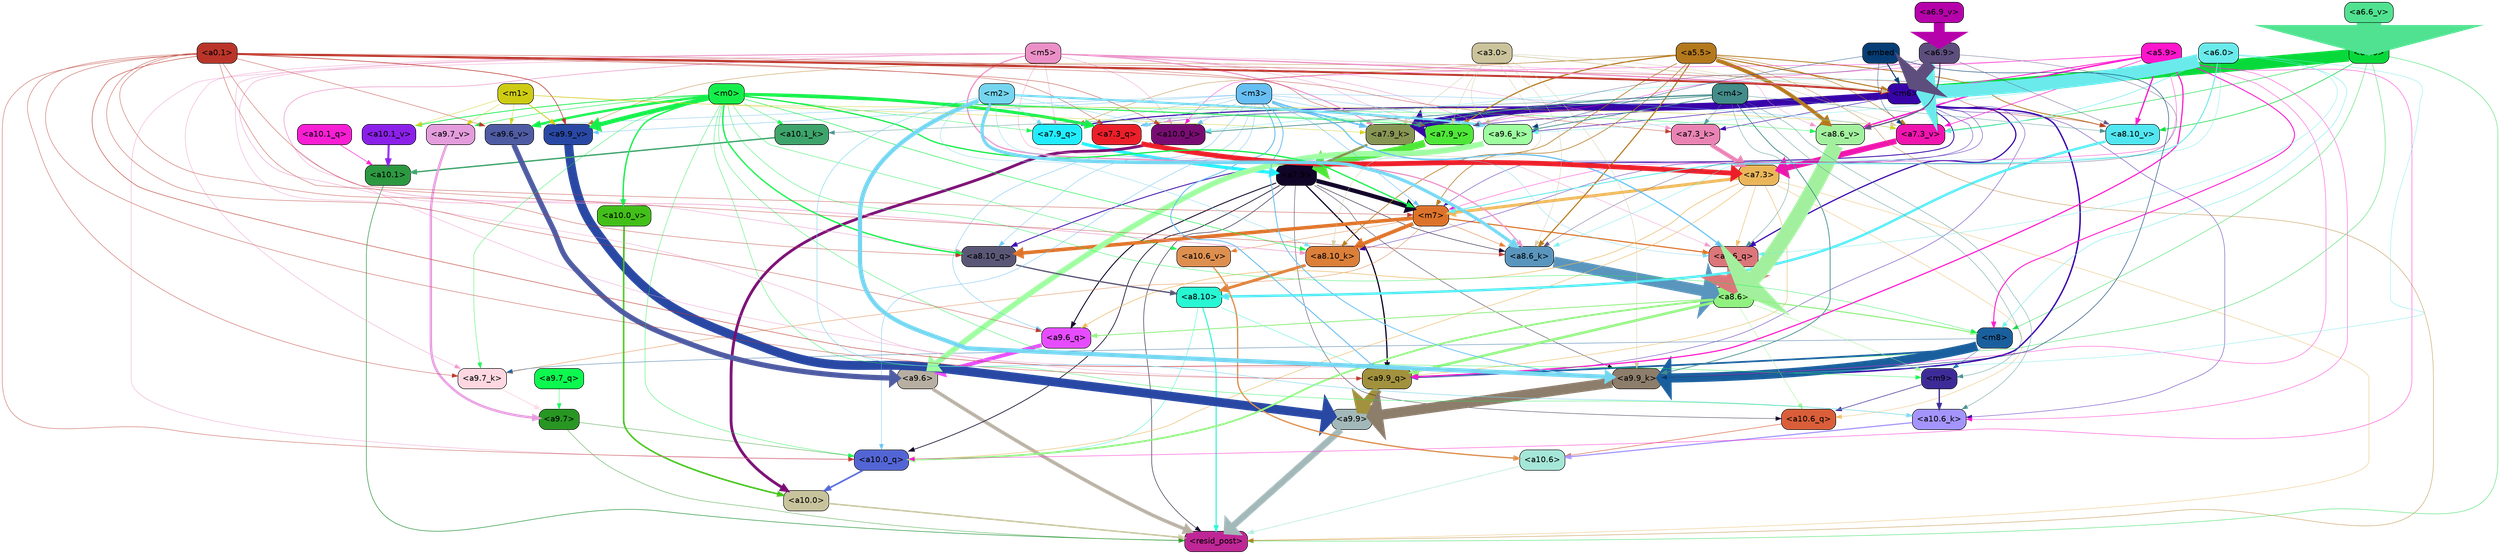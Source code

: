 strict digraph "" {
	graph [bgcolor=transparent,
		layout=dot,
		overlap=false,
		splines=true
	];
	"<a10.6>"	[color=black,
		fillcolor="#a4e6d7",
		fontname=Helvetica,
		shape=box,
		style="filled, rounded"];
	"<resid_post>"	[color=black,
		fillcolor="#be2795",
		fontname=Helvetica,
		shape=box,
		style="filled, rounded"];
	"<a10.6>" -> "<resid_post>"	[color="#a4e6d7",
		penwidth=0.9498605728149414];
	"<a10.1>"	[color=black,
		fillcolor="#2c9840",
		fontname=Helvetica,
		shape=box,
		style="filled, rounded"];
	"<a10.1>" -> "<resid_post>"	[color="#2c9840",
		penwidth=1.0084514617919922];
	"<a10.0>"	[color=black,
		fillcolor="#c7c49d",
		fontname=Helvetica,
		shape=box,
		style="filled, rounded"];
	"<a10.0>" -> "<resid_post>"	[color="#c7c49d",
		penwidth=2.5814952850341797];
	"<a9.9>"	[color=black,
		fillcolor="#a2b8b9",
		fontname=Helvetica,
		shape=box,
		style="filled, rounded"];
	"<a9.9>" -> "<resid_post>"	[color="#a2b8b9",
		penwidth=11.610888481140137];
	"<a9.7>"	[color=black,
		fillcolor="#289622",
		fontname=Helvetica,
		shape=box,
		style="filled, rounded"];
	"<a9.7>" -> "<resid_post>"	[color="#289622",
		penwidth=0.6];
	"<a10.0_q>"	[color=black,
		fillcolor="#5365d5",
		fontname=Helvetica,
		shape=box,
		style="filled, rounded"];
	"<a9.7>" -> "<a10.0_q>"	[color="#289622",
		penwidth=0.6];
	"<a9.6>"	[color=black,
		fillcolor="#b7afa2",
		fontname=Helvetica,
		shape=box,
		style="filled, rounded"];
	"<a9.6>" -> "<resid_post>"	[color="#b7afa2",
		penwidth=6.121421813964844];
	"<a8.10>"	[color=black,
		fillcolor="#27f7d2",
		fontname=Helvetica,
		shape=box,
		style="filled, rounded"];
	"<a8.10>" -> "<resid_post>"	[color="#27f7d2",
		penwidth=1.7841739654541016];
	"<a8.10>" -> "<a10.0_q>"	[color="#27f7d2",
		penwidth=0.6612663269042969];
	"<a9.9_q>"	[color=black,
		fillcolor="#a2913d",
		fontname=Helvetica,
		shape=box,
		style="filled, rounded"];
	"<a8.10>" -> "<a9.9_q>"	[color="#27f7d2",
		penwidth=0.6];
	"<a7.9>"	[color=black,
		fillcolor="#100427",
		fontname=Helvetica,
		shape=box,
		style="filled, rounded"];
	"<a7.9>" -> "<resid_post>"	[color="#100427",
		penwidth=0.8109169006347656];
	"<a10.6_q>"	[color=black,
		fillcolor="#d95e39",
		fontname=Helvetica,
		shape=box,
		style="filled, rounded"];
	"<a7.9>" -> "<a10.6_q>"	[color="#100427",
		penwidth=0.6];
	"<a7.9>" -> "<a10.0_q>"	[color="#100427",
		penwidth=1.19378662109375];
	"<m7>"	[color=black,
		fillcolor="#dd732a",
		fontname=Helvetica,
		shape=box,
		style="filled, rounded"];
	"<a7.9>" -> "<m7>"	[color="#100427",
		penwidth=7.3899383544921875];
	"<a7.9>" -> "<a9.9_q>"	[color="#100427",
		penwidth=2.1764984130859375];
	"<a9.6_q>"	[color=black,
		fillcolor="#e54cff",
		fontname=Helvetica,
		shape=box,
		style="filled, rounded"];
	"<a7.9>" -> "<a9.6_q>"	[color="#100427",
		penwidth=1.6184196472167969];
	"<a9.9_k>"	[color=black,
		fillcolor="#8d7d6b",
		fontname=Helvetica,
		shape=box,
		style="filled, rounded"];
	"<a7.9>" -> "<a9.9_k>"	[color="#100427",
		penwidth=0.6];
	"<a8.6_k>"	[color=black,
		fillcolor="#5a95bd",
		fontname=Helvetica,
		shape=box,
		style="filled, rounded"];
	"<a7.9>" -> "<a8.6_k>"	[color="#100427",
		penwidth=0.7570610046386719];
	"<a7.3>"	[color=black,
		fillcolor="#ebb65a",
		fontname=Helvetica,
		shape=box,
		style="filled, rounded"];
	"<a7.3>" -> "<resid_post>"	[color="#ebb65a",
		penwidth=0.6];
	"<a7.3>" -> "<a10.6_q>"	[color="#ebb65a",
		penwidth=0.6];
	"<a7.3>" -> "<a10.0_q>"	[color="#ebb65a",
		penwidth=0.8208656311035156];
	"<a7.3>" -> "<m7>"	[color="#ebb65a",
		penwidth=5.189311981201172];
	"<a7.3>" -> "<a9.9_q>"	[color="#ebb65a",
		penwidth=0.8119163513183594];
	"<a7.3>" -> "<a9.6_q>"	[color="#ebb65a",
		penwidth=0.9649925231933594];
	"<a8.6_q>"	[color=black,
		fillcolor="#db767a",
		fontname=Helvetica,
		shape=box,
		style="filled, rounded"];
	"<a7.3>" -> "<a8.6_q>"	[color="#ebb65a",
		penwidth=0.7801322937011719];
	"<a6.6>"	[color=black,
		fillcolor="#08d93a",
		fontname=Helvetica,
		shape=box,
		style="filled, rounded"];
	"<a6.6>" -> "<resid_post>"	[color="#08d93a",
		penwidth=0.6];
	"<m6>"	[color=black,
		fillcolor="#3704a8",
		fontname=Helvetica,
		shape=box,
		style="filled, rounded"];
	"<a6.6>" -> "<m6>"	[color="#08d93a",
		penwidth=21.6163272857666];
	"<m8>"	[color=black,
		fillcolor="#1a5f9d",
		fontname=Helvetica,
		shape=box,
		style="filled, rounded"];
	"<a6.6>" -> "<m8>"	[color="#08d93a",
		penwidth=0.6];
	"<a6.6>" -> "<a9.9_q>"	[color="#08d93a",
		penwidth=0.6];
	"<a8.10_v>"	[color=black,
		fillcolor="#52e6f0",
		fontname=Helvetica,
		shape=box,
		style="filled, rounded"];
	"<a6.6>" -> "<a8.10_v>"	[color="#08d93a",
		penwidth=1.0661506652832031];
	"<a7.3_v>"	[color=black,
		fillcolor="#ef15ae",
		fontname=Helvetica,
		shape=box,
		style="filled, rounded"];
	"<a6.6>" -> "<a7.3_v>"	[color="#08d93a",
		penwidth=0.8506813049316406];
	"<a5.5>"	[color=black,
		fillcolor="#b4781d",
		fontname=Helvetica,
		shape=box,
		style="filled, rounded"];
	"<a5.5>" -> "<resid_post>"	[color="#b4781d",
		penwidth=0.6];
	"<a5.5>" -> "<m6>"	[color="#b4781d",
		penwidth=1.8430671691894531];
	"<a5.5>" -> "<m7>"	[color="#b4781d",
		penwidth=1.0865592956542969];
	"<a9.9_v>"	[color=black,
		fillcolor="#2848a4",
		fontname=Helvetica,
		shape=box,
		style="filled, rounded"];
	"<a5.5>" -> "<a9.9_v>"	[color="#b4781d",
		penwidth=0.6];
	"<a8.10_k>"	[color=black,
		fillcolor="#db7f39",
		fontname=Helvetica,
		shape=box,
		style="filled, rounded"];
	"<a5.5>" -> "<a8.10_k>"	[color="#b4781d",
		penwidth=1.1390800476074219];
	"<a5.5>" -> "<a8.6_k>"	[color="#b4781d",
		penwidth=2.00030517578125];
	"<a5.5>" -> "<a8.10_v>"	[color="#b4781d",
		penwidth=1.4206085205078125];
	"<a8.6_v>"	[color=black,
		fillcolor="#a2f09e",
		fontname=Helvetica,
		shape=box,
		style="filled, rounded"];
	"<a5.5>" -> "<a8.6_v>"	[color="#b4781d",
		penwidth=6.534294128417969];
	"<a7.9_q>"	[color=black,
		fillcolor="#22edff",
		fontname=Helvetica,
		shape=box,
		style="filled, rounded"];
	"<a5.5>" -> "<a7.9_q>"	[color="#b4781d",
		penwidth=0.6];
	"<a7.9_v>"	[color=black,
		fillcolor="#4ee738",
		fontname=Helvetica,
		shape=box,
		style="filled, rounded"];
	"<a5.5>" -> "<a7.9_v>"	[color="#b4781d",
		penwidth=2.0819549560546875];
	"<a5.5>" -> "<a7.3_v>"	[color="#b4781d",
		penwidth=0.8107681274414062];
	"<a10.6_q>" -> "<a10.6>"	[color="#d95e39",
		penwidth=0.9244728088378906];
	"<a10.1_q>"	[color=black,
		fillcolor="#f81ed3",
		fontname=Helvetica,
		shape=box,
		style="filled, rounded"];
	"<a10.1_q>" -> "<a10.1>"	[color="#f81ed3",
		penwidth=0.9268798828125];
	"<a10.0_q>" -> "<a10.0>"	[color="#5365d5",
		penwidth=2.905670166015625];
	"<a10.6_k>"	[color=black,
		fillcolor="#a494fe",
		fontname=Helvetica,
		shape=box,
		style="filled, rounded"];
	"<a10.6_k>" -> "<a10.6>"	[color="#a494fe",
		penwidth=2.0319366455078125];
	"<a10.1_k>"	[color=black,
		fillcolor="#3da46b",
		fontname=Helvetica,
		shape=box,
		style="filled, rounded"];
	"<a10.1_k>" -> "<a10.1>"	[color="#3da46b",
		penwidth=2.4037628173828125];
	"<a10.0_k>"	[color=black,
		fillcolor="#780c72",
		fontname=Helvetica,
		shape=box,
		style="filled, rounded"];
	"<a10.0_k>" -> "<a10.0>"	[color="#780c72",
		penwidth=4.9319305419921875];
	"<a10.6_v>"	[color=black,
		fillcolor="#dd8f4f",
		fontname=Helvetica,
		shape=box,
		style="filled, rounded"];
	"<a10.6_v>" -> "<a10.6>"	[color="#dd8f4f",
		penwidth=2.290935516357422];
	"<a10.1_v>"	[color=black,
		fillcolor="#8b20e9",
		fontname=Helvetica,
		shape=box,
		style="filled, rounded"];
	"<a10.1_v>" -> "<a10.1>"	[color="#8b20e9",
		penwidth=3.6398468017578125];
	"<a10.0_v>"	[color=black,
		fillcolor="#42bf18",
		fontname=Helvetica,
		shape=box,
		style="filled, rounded"];
	"<a10.0_v>" -> "<a10.0>"	[color="#42bf18",
		penwidth=2.7666168212890625];
	"<m9>"	[color=black,
		fillcolor="#3d2c98",
		fontname=Helvetica,
		shape=box,
		style="filled, rounded"];
	"<m9>" -> "<a10.6_q>"	[color="#3d2c98",
		penwidth=1.0384025573730469];
	"<m9>" -> "<a10.6_k>"	[color="#3d2c98",
		penwidth=2.371124267578125];
	"<a8.6>"	[color=black,
		fillcolor="#90f180",
		fontname=Helvetica,
		shape=box,
		style="filled, rounded"];
	"<a8.6>" -> "<a10.6_q>"	[color="#90f180",
		penwidth=0.6];
	"<a8.6>" -> "<a10.0_q>"	[color="#90f180",
		penwidth=3.1841888427734375];
	"<a8.6>" -> "<m9>"	[color="#90f180",
		penwidth=0.6];
	"<a8.6>" -> "<m8>"	[color="#90f180",
		penwidth=1.972564697265625];
	"<a8.6>" -> "<a9.9_q>"	[color="#90f180",
		penwidth=4.482503890991211];
	"<a8.6>" -> "<a9.6_q>"	[color="#90f180",
		penwidth=1.515838623046875];
	"<m5>"	[color=black,
		fillcolor="#eb90c7",
		fontname=Helvetica,
		shape=box,
		style="filled, rounded"];
	"<m5>" -> "<a10.0_q>"	[color="#eb90c7",
		penwidth=0.6];
	"<m5>" -> "<a10.0_k>"	[color="#eb90c7",
		penwidth=0.6];
	"<m5>" -> "<m6>"	[color="#eb90c7",
		penwidth=2.143606185913086];
	"<m5>" -> "<a9.9_q>"	[color="#eb90c7",
		penwidth=0.6];
	"<m5>" -> "<a9.9_k>"	[color="#eb90c7",
		penwidth=0.6];
	"<a9.7_k>"	[color=black,
		fillcolor="#fed7e0",
		fontname=Helvetica,
		shape=box,
		style="filled, rounded"];
	"<m5>" -> "<a9.7_k>"	[color="#eb90c7",
		penwidth=0.6];
	"<a9.6_k>"	[color=black,
		fillcolor="#9efea0",
		fontname=Helvetica,
		shape=box,
		style="filled, rounded"];
	"<m5>" -> "<a9.6_k>"	[color="#eb90c7",
		penwidth=0.7197036743164062];
	"<a8.10_q>"	[color=black,
		fillcolor="#5a5776",
		fontname=Helvetica,
		shape=box,
		style="filled, rounded"];
	"<m5>" -> "<a8.10_q>"	[color="#eb90c7",
		penwidth=0.7198371887207031];
	"<m5>" -> "<a8.6_q>"	[color="#eb90c7",
		penwidth=0.6];
	"<m5>" -> "<a8.10_k>"	[color="#eb90c7",
		penwidth=0.9238471984863281];
	"<m5>" -> "<a8.6_k>"	[color="#eb90c7",
		penwidth=2.1219520568847656];
	"<m5>" -> "<a8.6_v>"	[color="#eb90c7",
		penwidth=0.6];
	"<m5>" -> "<a7.9_q>"	[color="#eb90c7",
		penwidth=0.6];
	"<a7.9_k>"	[color=black,
		fillcolor="#869553",
		fontname=Helvetica,
		shape=box,
		style="filled, rounded"];
	"<m5>" -> "<a7.9_k>"	[color="#eb90c7",
		penwidth=1.7779998779296875];
	"<a7.3_k>"	[color=black,
		fillcolor="#e983b4",
		fontname=Helvetica,
		shape=box,
		style="filled, rounded"];
	"<m5>" -> "<a7.3_k>"	[color="#eb90c7",
		penwidth=0.6];
	"<m5>" -> "<a7.9_v>"	[color="#eb90c7",
		penwidth=0.6];
	"<a5.9>"	[color=black,
		fillcolor="#ff16cc",
		fontname=Helvetica,
		shape=box,
		style="filled, rounded"];
	"<a5.9>" -> "<a10.0_q>"	[color="#ff16cc",
		penwidth=0.6463394165039062];
	"<a5.9>" -> "<a10.6_k>"	[color="#ff16cc",
		penwidth=0.6];
	"<a5.9>" -> "<a10.0_k>"	[color="#ff16cc",
		penwidth=0.6];
	"<a5.9>" -> "<m6>"	[color="#ff16cc",
		penwidth=1.4513568878173828];
	"<a5.9>" -> "<m7>"	[color="#ff16cc",
		penwidth=0.6];
	"<a5.9>" -> "<m8>"	[color="#ff16cc",
		penwidth=1.6550712585449219];
	"<a5.9>" -> "<a9.9_q>"	[color="#ff16cc",
		penwidth=2.019031524658203];
	"<a5.9>" -> "<a9.9_k>"	[color="#ff16cc",
		penwidth=0.6];
	"<a5.9>" -> "<a8.10_v>"	[color="#ff16cc",
		penwidth=2.2765426635742188];
	"<a5.9>" -> "<a8.6_v>"	[color="#ff16cc",
		penwidth=2.4934005737304688];
	"<a5.9>" -> "<a7.9_v>"	[color="#ff16cc",
		penwidth=0.6];
	"<a5.9>" -> "<a7.3_v>"	[color="#ff16cc",
		penwidth=0.9861984252929688];
	"<m3>"	[color=black,
		fillcolor="#66bef2",
		fontname=Helvetica,
		shape=box,
		style="filled, rounded"];
	"<m3>" -> "<a10.0_q>"	[color="#66bef2",
		penwidth=0.6597442626953125];
	"<m3>" -> "<a10.0_k>"	[color="#66bef2",
		penwidth=0.6506614685058594];
	"<m3>" -> "<m7>"	[color="#66bef2",
		penwidth=0.7659339904785156];
	"<m3>" -> "<a9.9_q>"	[color="#66bef2",
		penwidth=1.6276321411132812];
	"<m3>" -> "<a9.6_q>"	[color="#66bef2",
		penwidth=0.6724472045898438];
	"<m3>" -> "<a9.9_k>"	[color="#66bef2",
		penwidth=1.4574642181396484];
	"<m3>" -> "<a9.6_k>"	[color="#66bef2",
		penwidth=0.6];
	"<m3>" -> "<a9.9_v>"	[color="#66bef2",
		penwidth=0.6589469909667969];
	"<a9.6_v>"	[color=black,
		fillcolor="#4f5ba2",
		fontname=Helvetica,
		shape=box,
		style="filled, rounded"];
	"<m3>" -> "<a9.6_v>"	[color="#66bef2",
		penwidth=0.6];
	"<m3>" -> "<a8.10_q>"	[color="#66bef2",
		penwidth=0.6];
	"<m3>" -> "<a8.6_q>"	[color="#66bef2",
		penwidth=2.1676406860351562];
	"<m3>" -> "<a7.9_q>"	[color="#66bef2",
		penwidth=0.6];
	"<a7.3_q>"	[color=black,
		fillcolor="#eb1f29",
		fontname=Helvetica,
		shape=box,
		style="filled, rounded"];
	"<m3>" -> "<a7.3_q>"	[color="#66bef2",
		penwidth=0.6];
	"<m3>" -> "<a7.9_k>"	[color="#66bef2",
		penwidth=2.978912353515625];
	"<m3>" -> "<a7.9_v>"	[color="#66bef2",
		penwidth=0.6];
	"<m3>" -> "<a7.3_v>"	[color="#66bef2",
		penwidth=0.6];
	"<m0>"	[color=black,
		fillcolor="#15ee4a",
		fontname=Helvetica,
		shape=box,
		style="filled, rounded"];
	"<m0>" -> "<a10.0_q>"	[color="#15ee4a",
		penwidth=0.6];
	"<m0>" -> "<a10.6_k>"	[color="#15ee4a",
		penwidth=0.6];
	"<m0>" -> "<a10.1_k>"	[color="#15ee4a",
		penwidth=0.6];
	"<m0>" -> "<a10.6_v>"	[color="#15ee4a",
		penwidth=0.6];
	"<m0>" -> "<a10.1_v>"	[color="#15ee4a",
		penwidth=1.3360328674316406];
	"<m0>" -> "<a10.0_v>"	[color="#15ee4a",
		penwidth=2.4083595275878906];
	"<m0>" -> "<m9>"	[color="#15ee4a",
		penwidth=0.6];
	"<m0>" -> "<m7>"	[color="#15ee4a",
		penwidth=2.224945068359375];
	"<m0>" -> "<m8>"	[color="#15ee4a",
		penwidth=0.6];
	"<m0>" -> "<a9.7_k>"	[color="#15ee4a",
		penwidth=0.6];
	"<m0>" -> "<a9.6_k>"	[color="#15ee4a",
		penwidth=0.6];
	"<m0>" -> "<a9.9_v>"	[color="#15ee4a",
		penwidth=7.537467956542969];
	"<a9.7_v>"	[color=black,
		fillcolor="#e39cdc",
		fontname=Helvetica,
		shape=box,
		style="filled, rounded"];
	"<m0>" -> "<a9.7_v>"	[color="#15ee4a",
		penwidth=0.8575286865234375];
	"<m0>" -> "<a9.6_v>"	[color="#15ee4a",
		penwidth=4.1688385009765625];
	"<m0>" -> "<a8.10_q>"	[color="#15ee4a",
		penwidth=2.3761940002441406];
	"<m0>" -> "<a8.10_k>"	[color="#15ee4a",
		penwidth=0.9220962524414062];
	"<m0>" -> "<a8.6_v>"	[color="#15ee4a",
		penwidth=0.6];
	"<m0>" -> "<a7.9_q>"	[color="#15ee4a",
		penwidth=0.6];
	"<m0>" -> "<a7.3_q>"	[color="#15ee4a",
		penwidth=5.264301300048828];
	"<m0>" -> "<a7.9_v>"	[color="#15ee4a",
		penwidth=1.2114486694335938];
	"<a0.1>"	[color=black,
		fillcolor="#ba3429",
		fontname=Helvetica,
		shape=box,
		style="filled, rounded"];
	"<a0.1>" -> "<a10.0_q>"	[color="#ba3429",
		penwidth=0.6];
	"<a0.1>" -> "<a10.0_k>"	[color="#ba3429",
		penwidth=0.6768684387207031];
	"<a0.1>" -> "<m6>"	[color="#ba3429",
		penwidth=3.4290084838867188];
	"<a0.1>" -> "<m7>"	[color="#ba3429",
		penwidth=0.6];
	"<a0.1>" -> "<a9.9_q>"	[color="#ba3429",
		penwidth=0.6];
	"<a0.1>" -> "<a9.6_q>"	[color="#ba3429",
		penwidth=0.6];
	"<a0.1>" -> "<a9.9_k>"	[color="#ba3429",
		penwidth=0.81341552734375];
	"<a0.1>" -> "<a9.7_k>"	[color="#ba3429",
		penwidth=0.6];
	"<a0.1>" -> "<a9.9_v>"	[color="#ba3429",
		penwidth=1.062591552734375];
	"<a0.1>" -> "<a9.6_v>"	[color="#ba3429",
		penwidth=0.6];
	"<a0.1>" -> "<a8.10_q>"	[color="#ba3429",
		penwidth=0.6];
	"<a0.1>" -> "<a8.6_k>"	[color="#ba3429",
		penwidth=0.6];
	"<a0.1>" -> "<a8.10_v>"	[color="#ba3429",
		penwidth=0.6];
	"<a0.1>" -> "<a7.3_q>"	[color="#ba3429",
		penwidth=0.6];
	"<a0.1>" -> "<a7.3_k>"	[color="#ba3429",
		penwidth=0.6];
	"<a0.1>" -> "<a7.9_v>"	[color="#ba3429",
		penwidth=0.6];
	"<m6>" -> "<a10.6_k>"	[color="#3704a8",
		penwidth=0.6];
	"<m6>" -> "<m7>"	[color="#3704a8",
		penwidth=0.6];
	"<m6>" -> "<a9.9_q>"	[color="#3704a8",
		penwidth=0.6];
	"<m6>" -> "<a9.9_k>"	[color="#3704a8",
		penwidth=2.533975601196289];
	"<m6>" -> "<a9.6_k>"	[color="#3704a8",
		penwidth=0.9471282958984375];
	"<m6>" -> "<a8.10_q>"	[color="#3704a8",
		penwidth=1.4854621887207031];
	"<m6>" -> "<a8.6_q>"	[color="#3704a8",
		penwidth=2.0796165466308594];
	"<m6>" -> "<a8.10_k>"	[color="#3704a8",
		penwidth=0.6];
	"<m6>" -> "<a7.9_q>"	[color="#3704a8",
		penwidth=1.9016571044921875];
	"<m6>" -> "<a7.3_q>"	[color="#3704a8",
		penwidth=0.6];
	"<m6>" -> "<a7.9_k>"	[color="#3704a8",
		penwidth=12.277053833007812];
	"<m6>" -> "<a7.3_k>"	[color="#3704a8",
		penwidth=0.8951148986816406];
	"<m6>" -> "<a7.9_v>"	[color="#3704a8",
		penwidth=0.8897933959960938];
	"<m4>"	[color=black,
		fillcolor="#428c8a",
		fontname=Helvetica,
		shape=box,
		style="filled, rounded"];
	"<m4>" -> "<a10.6_k>"	[color="#428c8a",
		penwidth=0.6];
	"<m4>" -> "<a10.1_k>"	[color="#428c8a",
		penwidth=0.6];
	"<m4>" -> "<a10.0_k>"	[color="#428c8a",
		penwidth=1.230804443359375];
	"<m4>" -> "<m9>"	[color="#428c8a",
		penwidth=0.6];
	"<m4>" -> "<a9.9_k>"	[color="#428c8a",
		penwidth=1.3186264038085938];
	"<m4>" -> "<a9.6_k>"	[color="#428c8a",
		penwidth=1.3722038269042969];
	"<m4>" -> "<a8.6_q>"	[color="#428c8a",
		penwidth=0.6];
	"<m4>" -> "<a8.10_v>"	[color="#428c8a",
		penwidth=0.6];
	"<m4>" -> "<a7.9_k>"	[color="#428c8a",
		penwidth=1.5913276672363281];
	"<m4>" -> "<a7.3_k>"	[color="#428c8a",
		penwidth=0.6];
	"<m2>"	[color=black,
		fillcolor="#75d5ef",
		fontname=Helvetica,
		shape=box,
		style="filled, rounded"];
	"<m2>" -> "<a10.6_k>"	[color="#75d5ef",
		penwidth=0.8380241394042969];
	"<m2>" -> "<a10.0_k>"	[color="#75d5ef",
		penwidth=0.6622200012207031];
	"<m2>" -> "<a9.9_k>"	[color="#75d5ef",
		penwidth=7.476325988769531];
	"<m2>" -> "<a9.6_k>"	[color="#75d5ef",
		penwidth=3.761505126953125];
	"<m2>" -> "<a8.6_q>"	[color="#75d5ef",
		penwidth=0.6];
	"<m2>" -> "<a8.10_k>"	[color="#75d5ef",
		penwidth=0.6];
	"<m2>" -> "<a8.6_k>"	[color="#75d5ef",
		penwidth=5.699577331542969];
	"<m2>" -> "<a7.9_q>"	[color="#75d5ef",
		penwidth=0.6];
	"<a6.0>"	[color=black,
		fillcolor="#6aeaeb",
		fontname=Helvetica,
		shape=box,
		style="filled, rounded"];
	"<a6.0>" -> "<a10.0_k>"	[color="#6aeaeb",
		penwidth=0.6];
	"<a6.0>" -> "<m6>"	[color="#6aeaeb",
		penwidth=23.31447410583496];
	"<a6.0>" -> "<m7>"	[color="#6aeaeb",
		penwidth=1.694061279296875];
	"<a6.0>" -> "<m8>"	[color="#6aeaeb",
		penwidth=0.7418403625488281];
	"<a6.0>" -> "<a9.9_k>"	[color="#6aeaeb",
		penwidth=0.6];
	"<a6.0>" -> "<a9.6_k>"	[color="#6aeaeb",
		penwidth=0.6];
	"<a6.0>" -> "<a8.6_q>"	[color="#6aeaeb",
		penwidth=0.6];
	"<a6.0>" -> "<a8.6_k>"	[color="#6aeaeb",
		penwidth=0.6];
	"<a6.0>" -> "<a7.3_v>"	[color="#6aeaeb",
		penwidth=0.9905738830566406];
	"<m7>" -> "<a10.6_v>"	[color="#dd732a",
		penwidth=0.6];
	"<m7>" -> "<a9.7_k>"	[color="#dd732a",
		penwidth=0.6];
	"<m7>" -> "<a8.10_q>"	[color="#dd732a",
		penwidth=6.2237091064453125];
	"<m7>" -> "<a8.6_q>"	[color="#dd732a",
		penwidth=1.9677276611328125];
	"<m7>" -> "<a8.10_k>"	[color="#dd732a",
		penwidth=6.505390167236328];
	"<m7>" -> "<a8.6_k>"	[color="#dd732a",
		penwidth=0.6821136474609375];
	"<m1>"	[color=black,
		fillcolor="#cecb13",
		fontname=Helvetica,
		shape=box,
		style="filled, rounded"];
	"<m1>" -> "<a10.1_v>"	[color="#cecb13",
		penwidth=0.6];
	"<m1>" -> "<a9.9_v>"	[color="#cecb13",
		penwidth=1.4082679748535156];
	"<m1>" -> "<a9.7_v>"	[color="#cecb13",
		penwidth=0.6];
	"<m1>" -> "<a9.6_v>"	[color="#cecb13",
		penwidth=0.6];
	"<m1>" -> "<a7.9_k>"	[color="#cecb13",
		penwidth=0.6];
	"<m1>" -> "<a7.3_v>"	[color="#cecb13",
		penwidth=0.6];
	"<m8>" -> "<m9>"	[color="#1a5f9d",
		penwidth=0.6];
	"<m8>" -> "<a9.9_q>"	[color="#1a5f9d",
		penwidth=3.073810577392578];
	"<m8>" -> "<a9.9_k>"	[color="#1a5f9d",
		penwidth=16.255420684814453];
	"<m8>" -> "<a9.7_k>"	[color="#1a5f9d",
		penwidth=0.6];
	"<a9.9_q>" -> "<a9.9>"	[color="#a2913d",
		penwidth=15.310546875];
	"<a9.7_q>"	[color=black,
		fillcolor="#0cf84f",
		fontname=Helvetica,
		shape=box,
		style="filled, rounded"];
	"<a9.7_q>" -> "<a9.7>"	[color="#0cf84f",
		penwidth=0.6];
	"<a9.6_q>" -> "<a9.6>"	[color="#e54cff",
		penwidth=6.823722839355469];
	"<a9.9_k>" -> "<a9.9>"	[color="#8d7d6b",
		penwidth=17.953022003173828];
	"<a9.7_k>" -> "<a9.7>"	[color="#fed7e0",
		penwidth=1.85101318359375];
	"<a9.6_k>" -> "<a9.6>"	[color="#9efea0",
		penwidth=9.787818908691406];
	"<a9.9_v>" -> "<a9.9>"	[color="#2848a4",
		penwidth=15.728643417358398];
	"<a9.7_v>" -> "<a9.7>"	[color="#e39cdc",
		penwidth=4.305488586425781];
	"<a9.6_v>" -> "<a9.6>"	[color="#4f5ba2",
		penwidth=9.212547302246094];
	"<a3.0>"	[color=black,
		fillcolor="#cac39b",
		fontname=Helvetica,
		shape=box,
		style="filled, rounded"];
	"<a3.0>" -> "<m6>"	[color="#cac39b",
		penwidth=1.0663299560546875];
	"<a3.0>" -> "<a9.9_k>"	[color="#cac39b",
		penwidth=0.6];
	"<a3.0>" -> "<a9.6_k>"	[color="#cac39b",
		penwidth=0.6];
	"<a3.0>" -> "<a8.10_k>"	[color="#cac39b",
		penwidth=0.6];
	"<a3.0>" -> "<a8.6_k>"	[color="#cac39b",
		penwidth=0.6];
	"<a3.0>" -> "<a7.9_k>"	[color="#cac39b",
		penwidth=0.6];
	"<a3.0>" -> "<a7.9_v>"	[color="#cac39b",
		penwidth=0.6];
	"<a3.0>" -> "<a7.3_v>"	[color="#cac39b",
		penwidth=0.6];
	embed	[color=black,
		fillcolor="#063d75",
		fontname=Helvetica,
		shape=box,
		style="filled, rounded"];
	embed -> "<m6>"	[color="#063d75",
		penwidth=1.6749610900878906];
	embed -> "<a9.9_k>"	[color="#063d75",
		penwidth=0.8602714538574219];
	embed -> "<a9.6_k>"	[color="#063d75",
		penwidth=0.6];
	embed -> "<a7.3_v>"	[color="#063d75",
		penwidth=0.6];
	"<a8.10_q>" -> "<a8.10>"	[color="#5a5776",
		penwidth=2.2933731079101562];
	"<a8.6_q>" -> "<a8.6>"	[color="#db767a",
		penwidth=22.21251106262207];
	"<a8.10_k>" -> "<a8.10>"	[color="#db7f39",
		penwidth=5.009056091308594];
	"<a8.6_k>" -> "<a8.6>"	[color="#5a95bd",
		penwidth=19.114789962768555];
	"<a8.10_v>" -> "<a8.10>"	[color="#52e6f0",
		penwidth=4.248416900634766];
	"<a8.6_v>" -> "<a8.6>"	[color="#a2f09e",
		penwidth=27.461654663085938];
	"<a6.9>"	[color=black,
		fillcolor="#5d4e7d",
		fontname=Helvetica,
		shape=box,
		style="filled, rounded"];
	"<a6.9>" -> "<m6>"	[color="#5d4e7d",
		penwidth=21.47117805480957];
	"<a6.9>" -> "<a8.6_k>"	[color="#5d4e7d",
		penwidth=0.6];
	"<a6.9>" -> "<a8.10_v>"	[color="#5d4e7d",
		penwidth=0.6];
	"<a6.9>" -> "<a8.6_v>"	[color="#5d4e7d",
		penwidth=2.0546798706054688];
	"<a6.9>" -> "<a7.9_v>"	[color="#5d4e7d",
		penwidth=0.6];
	"<a7.9_q>" -> "<a7.9>"	[color="#22edff",
		penwidth=5.6087493896484375];
	"<a7.3_q>" -> "<a7.3>"	[color="#eb1f29",
		penwidth=8.568470001220703];
	"<a7.9_k>" -> "<a7.9>"	[color="#869553",
		penwidth=4.179893493652344];
	"<a7.3_k>" -> "<a7.3>"	[color="#e983b4",
		penwidth=7.138481140136719];
	"<a7.9_v>" -> "<a7.9>"	[color="#4ee738",
		penwidth=12.677261352539062];
	"<a7.3_v>" -> "<a7.3>"	[color="#ef15ae",
		penwidth=10.205863952636719];
	"<a6.9_v>"	[color=black,
		fillcolor="#b602aa",
		fontname=Helvetica,
		shape=box,
		style="filled, rounded"];
	"<a6.9_v>" -> "<a6.9>"	[color="#b602aa",
		penwidth=19.20796775817871];
	"<a6.6_v>"	[color=black,
		fillcolor="#50e290",
		fontname=Helvetica,
		shape=box,
		style="filled, rounded"];
	"<a6.6_v>" -> "<a6.6>"	[color="#50e290",
		penwidth=43.14964985847473];
}
